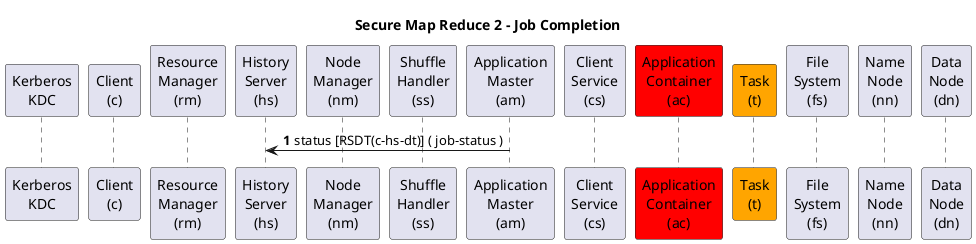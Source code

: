 @startuml
title Secure Map Reduce 2 - Job Completion
autonumber
'hide footbox

participant "Kerberos\nKDC" as KDC
participant "Client\n(c)" as C
participant "Resource\nManager\n(rm)" as RM
participant "History\nServer\n(hs)" as HS
participant "Node\nManager\n(nm)" as NM
participant "Shuffle\nHandler\n(ss)" as SS
participant "Application\nMaster\n(am)" as AM
participant "Client\nService\n(cs)" as CS
participant "Application\nContainer\n(ac)" as AC #red
participant "Task\n(t)" as T #orange
participant "File\nSystem\n(fs)" as FS
participant "Name\nNode\n(nn)" as NN
participant "Data\nNode\n(dn)" as DN

'note over C,DN #green: QUESTION ?

AM->HS: status [RSDT(c-hs-dt)] ( job-status )

@enduml